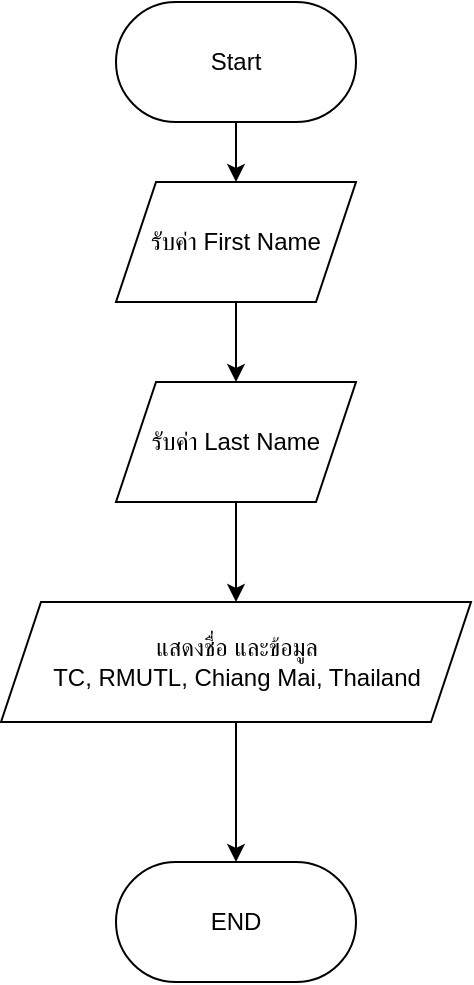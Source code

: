 <mxfile version="24.8.9">
  <diagram name="Page-1" id="yYorG2lvUa22D63VvATj">
    <mxGraphModel dx="868" dy="471" grid="1" gridSize="10" guides="1" tooltips="1" connect="1" arrows="1" fold="1" page="1" pageScale="1" pageWidth="850" pageHeight="1100" math="0" shadow="0">
      <root>
        <mxCell id="0" />
        <mxCell id="1" parent="0" />
        <mxCell id="9n76-iMzPG_8D6XVwbJJ-5" value="" style="edgeStyle=orthogonalEdgeStyle;rounded=0;orthogonalLoop=1;jettySize=auto;html=1;" edge="1" parent="1" source="9n76-iMzPG_8D6XVwbJJ-1" target="9n76-iMzPG_8D6XVwbJJ-3">
          <mxGeometry relative="1" as="geometry" />
        </mxCell>
        <mxCell id="9n76-iMzPG_8D6XVwbJJ-1" value="Start" style="rounded=1;whiteSpace=wrap;html=1;arcSize=50;" vertex="1" parent="1">
          <mxGeometry x="305" y="120" width="120" height="60" as="geometry" />
        </mxCell>
        <mxCell id="9n76-iMzPG_8D6XVwbJJ-2" value="END" style="rounded=1;whiteSpace=wrap;html=1;arcSize=50;" vertex="1" parent="1">
          <mxGeometry x="305" y="550" width="120" height="60" as="geometry" />
        </mxCell>
        <mxCell id="9n76-iMzPG_8D6XVwbJJ-6" value="" style="edgeStyle=orthogonalEdgeStyle;rounded=0;orthogonalLoop=1;jettySize=auto;html=1;" edge="1" parent="1" source="9n76-iMzPG_8D6XVwbJJ-3" target="9n76-iMzPG_8D6XVwbJJ-4">
          <mxGeometry relative="1" as="geometry" />
        </mxCell>
        <mxCell id="9n76-iMzPG_8D6XVwbJJ-3" value="รับค่า&amp;nbsp;First Name" style="shape=parallelogram;perimeter=parallelogramPerimeter;whiteSpace=wrap;html=1;fixedSize=1;" vertex="1" parent="1">
          <mxGeometry x="305" y="210" width="120" height="60" as="geometry" />
        </mxCell>
        <mxCell id="9n76-iMzPG_8D6XVwbJJ-10" value="" style="edgeStyle=orthogonalEdgeStyle;rounded=0;orthogonalLoop=1;jettySize=auto;html=1;" edge="1" parent="1" source="9n76-iMzPG_8D6XVwbJJ-4" target="9n76-iMzPG_8D6XVwbJJ-9">
          <mxGeometry relative="1" as="geometry" />
        </mxCell>
        <mxCell id="9n76-iMzPG_8D6XVwbJJ-4" value="รับค่า Last Name" style="shape=parallelogram;perimeter=parallelogramPerimeter;whiteSpace=wrap;html=1;fixedSize=1;" vertex="1" parent="1">
          <mxGeometry x="305" y="310" width="120" height="60" as="geometry" />
        </mxCell>
        <mxCell id="9n76-iMzPG_8D6XVwbJJ-11" value="" style="edgeStyle=orthogonalEdgeStyle;rounded=0;orthogonalLoop=1;jettySize=auto;html=1;" edge="1" parent="1" source="9n76-iMzPG_8D6XVwbJJ-9" target="9n76-iMzPG_8D6XVwbJJ-2">
          <mxGeometry relative="1" as="geometry" />
        </mxCell>
        <mxCell id="9n76-iMzPG_8D6XVwbJJ-9" value="แสดงชื่อ&amp;nbsp;&lt;span style=&quot;background-color: initial;&quot;&gt;และข้อมูล&lt;/span&gt;&lt;div&gt;&lt;span style=&quot;background-color: initial;&quot;&gt;TC, RMUTL, Chiang Mai, Thailand&lt;/span&gt;&lt;/div&gt;" style="shape=parallelogram;perimeter=parallelogramPerimeter;whiteSpace=wrap;html=1;fixedSize=1;" vertex="1" parent="1">
          <mxGeometry x="247.5" y="420" width="235" height="60" as="geometry" />
        </mxCell>
      </root>
    </mxGraphModel>
  </diagram>
</mxfile>
